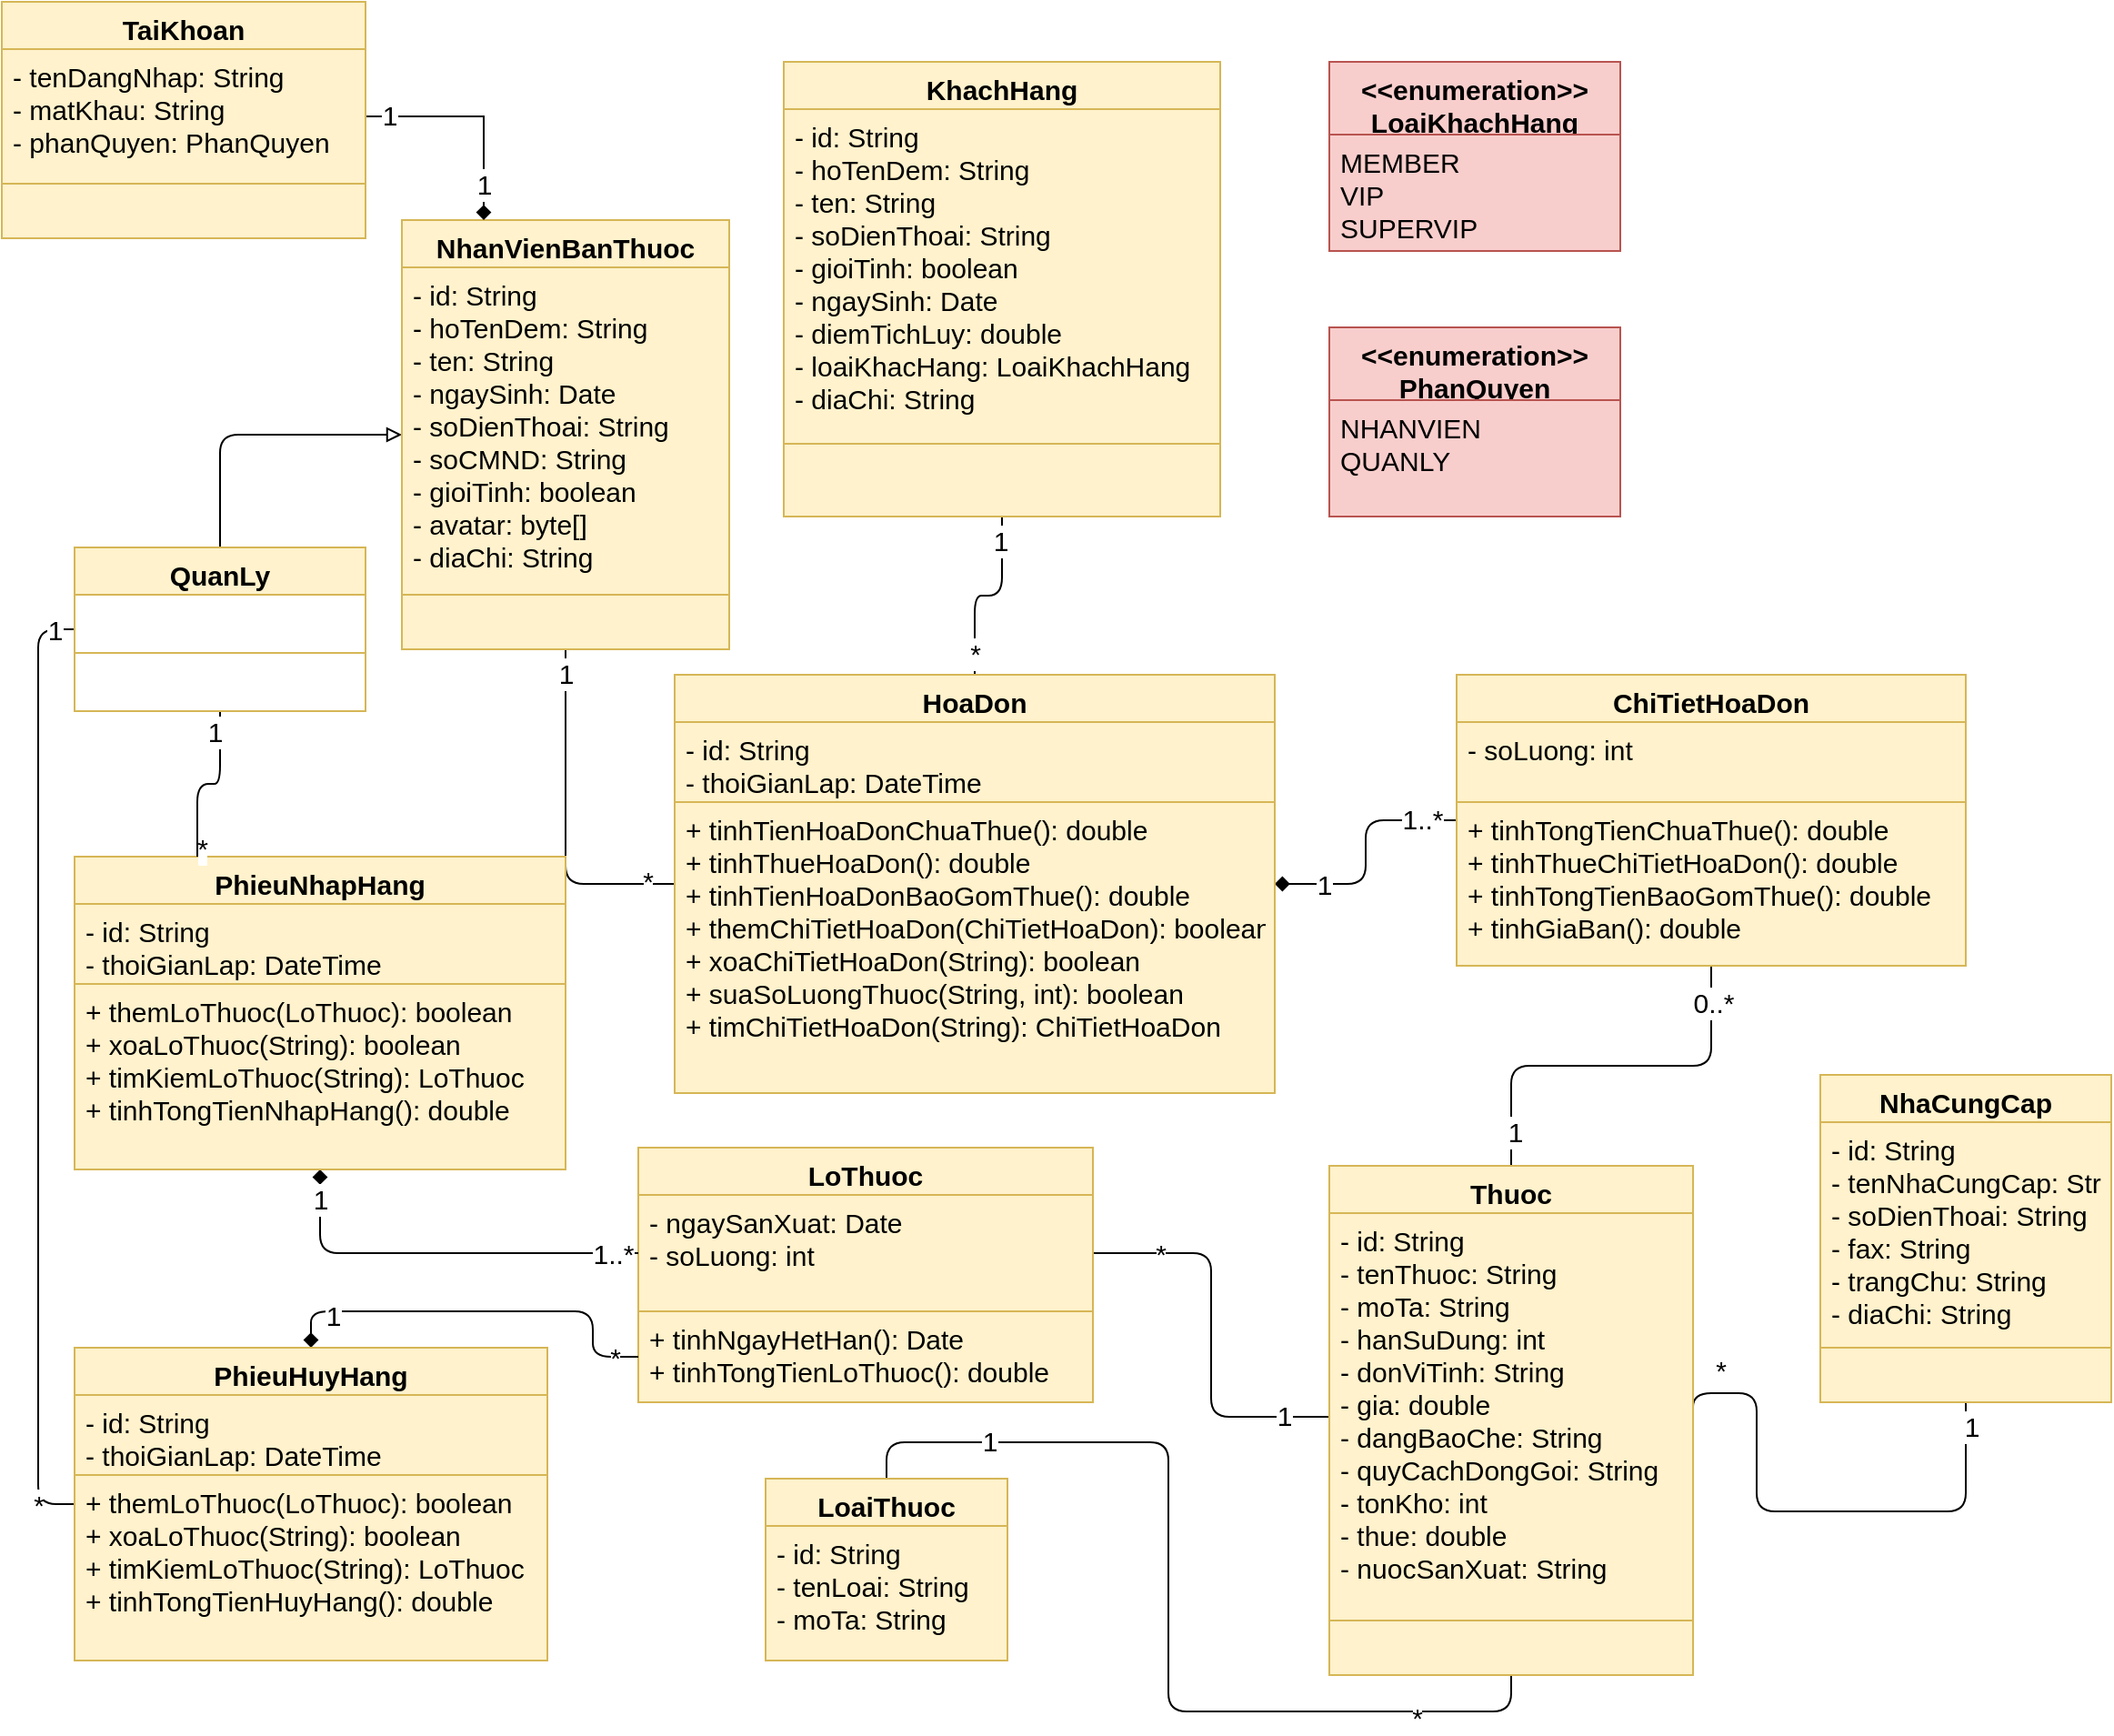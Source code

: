 <mxfile version="13.9.2" type="github">
  <diagram id="xbHlsaspy-tRRXHcZnnt" name="Page-1">
    <mxGraphModel dx="1422" dy="774" grid="1" gridSize="10" guides="1" tooltips="1" connect="1" arrows="1" fold="1" page="1" pageScale="1" pageWidth="827" pageHeight="1169" math="0" shadow="0">
      <root>
        <mxCell id="0" />
        <mxCell id="1" parent="0" />
        <mxCell id="uFQ6r2l2X1fp7kDDctbu-47" style="edgeStyle=orthogonalEdgeStyle;rounded=1;orthogonalLoop=1;jettySize=auto;html=1;exitX=0.5;exitY=0;exitDx=0;exitDy=0;entryX=0.5;entryY=1;entryDx=0;entryDy=0;endArrow=none;endFill=0;fontSize=15;" parent="1" source="uFQ6r2l2X1fp7kDDctbu-43" target="uFQ6r2l2X1fp7kDDctbu-35" edge="1">
          <mxGeometry relative="1" as="geometry" />
        </mxCell>
        <mxCell id="uFQ6r2l2X1fp7kDDctbu-48" value="*" style="edgeLabel;html=1;align=center;verticalAlign=middle;resizable=0;points=[];fontSize=15;" parent="uFQ6r2l2X1fp7kDDctbu-47" vertex="1" connectable="0">
          <mxGeometry x="0.767" relative="1" as="geometry">
            <mxPoint x="-10" y="3" as="offset" />
          </mxGeometry>
        </mxCell>
        <mxCell id="uFQ6r2l2X1fp7kDDctbu-49" value="1" style="edgeLabel;html=1;align=center;verticalAlign=middle;resizable=0;points=[];fontSize=15;" parent="uFQ6r2l2X1fp7kDDctbu-47" vertex="1" connectable="0">
          <mxGeometry x="-0.678" y="1" relative="1" as="geometry">
            <mxPoint x="-9" as="offset" />
          </mxGeometry>
        </mxCell>
        <mxCell id="uFQ6r2l2X1fp7kDDctbu-54" style="edgeStyle=orthogonalEdgeStyle;rounded=1;orthogonalLoop=1;jettySize=auto;html=1;entryX=1;entryY=0.5;entryDx=0;entryDy=0;endArrow=none;endFill=0;exitX=0.5;exitY=1;exitDx=0;exitDy=0;fontSize=15;" parent="1" source="fTJ9FNwrd0KmFmLYS9YP-5" target="uFQ6r2l2X1fp7kDDctbu-35" edge="1">
          <mxGeometry relative="1" as="geometry">
            <mxPoint x="640" y="727" as="sourcePoint" />
            <Array as="points">
              <mxPoint x="1080" y="910" />
              <mxPoint x="965" y="910" />
              <mxPoint x="965" y="845" />
            </Array>
          </mxGeometry>
        </mxCell>
        <mxCell id="uFQ6r2l2X1fp7kDDctbu-55" value="*" style="edgeLabel;html=1;align=center;verticalAlign=middle;resizable=0;points=[];fontSize=15;" parent="uFQ6r2l2X1fp7kDDctbu-54" vertex="1" connectable="0">
          <mxGeometry x="0.795" relative="1" as="geometry">
            <mxPoint y="-13.12" as="offset" />
          </mxGeometry>
        </mxCell>
        <mxCell id="uFQ6r2l2X1fp7kDDctbu-56" value="1" style="edgeLabel;html=1;align=center;verticalAlign=middle;resizable=0;points=[];fontSize=15;" parent="uFQ6r2l2X1fp7kDDctbu-54" vertex="1" connectable="0">
          <mxGeometry x="-0.862" relative="1" as="geometry">
            <mxPoint x="2.5" y="-7.15" as="offset" />
          </mxGeometry>
        </mxCell>
        <mxCell id="uFQ6r2l2X1fp7kDDctbu-72" style="edgeStyle=orthogonalEdgeStyle;rounded=1;orthogonalLoop=1;jettySize=auto;html=1;exitX=1;exitY=0.5;exitDx=0;exitDy=0;endArrow=none;endFill=0;entryX=0;entryY=0.5;entryDx=0;entryDy=0;fontSize=15;" parent="1" source="uFQ6r2l2X1fp7kDDctbu-66" target="uFQ6r2l2X1fp7kDDctbu-36" edge="1">
          <mxGeometry relative="1" as="geometry">
            <mxPoint x="630" y="790" as="targetPoint" />
          </mxGeometry>
        </mxCell>
        <mxCell id="uFQ6r2l2X1fp7kDDctbu-73" value="1" style="edgeLabel;html=1;align=center;verticalAlign=middle;resizable=0;points=[];fontSize=15;" parent="uFQ6r2l2X1fp7kDDctbu-72" vertex="1" connectable="0">
          <mxGeometry x="0.771" y="1" relative="1" as="geometry">
            <mxPoint as="offset" />
          </mxGeometry>
        </mxCell>
        <mxCell id="uFQ6r2l2X1fp7kDDctbu-74" value="*" style="edgeLabel;html=1;align=center;verticalAlign=middle;resizable=0;points=[];fontSize=15;" parent="uFQ6r2l2X1fp7kDDctbu-72" vertex="1" connectable="0">
          <mxGeometry x="-0.669" relative="1" as="geometry">
            <mxPoint as="offset" />
          </mxGeometry>
        </mxCell>
        <mxCell id="uFQ6r2l2X1fp7kDDctbu-105" style="edgeStyle=orthogonalEdgeStyle;rounded=1;orthogonalLoop=1;jettySize=auto;html=1;exitX=0.5;exitY=1;exitDx=0;exitDy=0;entryX=0;entryY=0.5;entryDx=0;entryDy=0;endArrow=none;endFill=0;fontSize=15;" parent="1" source="uFQ6r2l2X1fp7kDDctbu-1" target="uFQ6r2l2X1fp7kDDctbu-75" edge="1">
          <mxGeometry relative="1" as="geometry" />
        </mxCell>
        <mxCell id="uFQ6r2l2X1fp7kDDctbu-106" value="1" style="edgeLabel;html=1;align=center;verticalAlign=middle;resizable=0;points=[];fontSize=15;" parent="uFQ6r2l2X1fp7kDDctbu-105" vertex="1" connectable="0">
          <mxGeometry x="-0.869" relative="1" as="geometry">
            <mxPoint as="offset" />
          </mxGeometry>
        </mxCell>
        <mxCell id="uFQ6r2l2X1fp7kDDctbu-107" value="*" style="edgeLabel;html=1;align=center;verticalAlign=middle;resizable=0;points=[];fontSize=15;" parent="uFQ6r2l2X1fp7kDDctbu-105" vertex="1" connectable="0">
          <mxGeometry x="0.841" y="2" relative="1" as="geometry">
            <mxPoint as="offset" />
          </mxGeometry>
        </mxCell>
        <mxCell id="Kib4g__WSlIBuVMHNUDg-23" style="edgeStyle=orthogonalEdgeStyle;rounded=1;orthogonalLoop=1;jettySize=auto;html=1;exitX=0;exitY=0.5;exitDx=0;exitDy=0;entryX=0.5;entryY=0;entryDx=0;entryDy=0;startArrow=block;startFill=0;endArrow=none;endFill=0;fontSize=15;" parent="1" source="uFQ6r2l2X1fp7kDDctbu-1" target="Kib4g__WSlIBuVMHNUDg-18" edge="1">
          <mxGeometry relative="1" as="geometry" />
        </mxCell>
        <mxCell id="uFQ6r2l2X1fp7kDDctbu-104" style="edgeStyle=orthogonalEdgeStyle;rounded=1;orthogonalLoop=1;jettySize=auto;html=1;exitX=0.5;exitY=1;exitDx=0;exitDy=0;endArrow=none;endFill=0;fontSize=15;" parent="1" source="uFQ6r2l2X1fp7kDDctbu-92" target="uFQ6r2l2X1fp7kDDctbu-75" edge="1">
          <mxGeometry relative="1" as="geometry" />
        </mxCell>
        <mxCell id="uFQ6r2l2X1fp7kDDctbu-108" value="1" style="edgeLabel;html=1;align=center;verticalAlign=middle;resizable=0;points=[];fontSize=15;" parent="uFQ6r2l2X1fp7kDDctbu-104" vertex="1" connectable="0">
          <mxGeometry x="-0.747" y="-1" relative="1" as="geometry">
            <mxPoint as="offset" />
          </mxGeometry>
        </mxCell>
        <mxCell id="uFQ6r2l2X1fp7kDDctbu-109" value="*" style="edgeLabel;html=1;align=center;verticalAlign=middle;resizable=0;points=[];fontSize=15;" parent="uFQ6r2l2X1fp7kDDctbu-104" vertex="1" connectable="0">
          <mxGeometry x="0.765" relative="1" as="geometry">
            <mxPoint as="offset" />
          </mxGeometry>
        </mxCell>
        <mxCell id="uFQ6r2l2X1fp7kDDctbu-83" style="edgeStyle=orthogonalEdgeStyle;rounded=1;orthogonalLoop=1;jettySize=auto;html=1;exitX=0;exitY=0.5;exitDx=0;exitDy=0;endArrow=diamond;endFill=1;fontSize=15;" parent="1" source="uFQ6r2l2X1fp7kDDctbu-79" target="uFQ6r2l2X1fp7kDDctbu-75" edge="1">
          <mxGeometry relative="1" as="geometry" />
        </mxCell>
        <mxCell id="uFQ6r2l2X1fp7kDDctbu-84" value="1" style="edgeLabel;html=1;align=center;verticalAlign=middle;resizable=0;points=[];fontSize=15;" parent="uFQ6r2l2X1fp7kDDctbu-83" vertex="1" connectable="0">
          <mxGeometry x="0.61" relative="1" as="geometry">
            <mxPoint as="offset" />
          </mxGeometry>
        </mxCell>
        <mxCell id="uFQ6r2l2X1fp7kDDctbu-85" value="1..*" style="edgeLabel;html=1;align=center;verticalAlign=middle;resizable=0;points=[];fontSize=15;" parent="uFQ6r2l2X1fp7kDDctbu-83" vertex="1" connectable="0">
          <mxGeometry x="-0.718" y="-1" relative="1" as="geometry">
            <mxPoint as="offset" />
          </mxGeometry>
        </mxCell>
        <mxCell id="uFQ6r2l2X1fp7kDDctbu-89" style="edgeStyle=orthogonalEdgeStyle;rounded=1;orthogonalLoop=1;jettySize=auto;html=1;exitX=0.5;exitY=1;exitDx=0;exitDy=0;entryX=0.5;entryY=0;entryDx=0;entryDy=0;endArrow=none;endFill=0;fontSize=15;" parent="1" source="uFQ6r2l2X1fp7kDDctbu-79" target="uFQ6r2l2X1fp7kDDctbu-35" edge="1">
          <mxGeometry relative="1" as="geometry" />
        </mxCell>
        <mxCell id="uFQ6r2l2X1fp7kDDctbu-90" value="0..*" style="edgeLabel;html=1;align=center;verticalAlign=middle;resizable=0;points=[];fontSize=15;" parent="uFQ6r2l2X1fp7kDDctbu-89" vertex="1" connectable="0">
          <mxGeometry x="-0.821" y="1" relative="1" as="geometry">
            <mxPoint as="offset" />
          </mxGeometry>
        </mxCell>
        <mxCell id="uFQ6r2l2X1fp7kDDctbu-91" value="1" style="edgeLabel;html=1;align=center;verticalAlign=middle;resizable=0;points=[];fontSize=15;" parent="uFQ6r2l2X1fp7kDDctbu-89" vertex="1" connectable="0">
          <mxGeometry x="0.821" y="2" relative="1" as="geometry">
            <mxPoint as="offset" />
          </mxGeometry>
        </mxCell>
        <mxCell id="uFQ6r2l2X1fp7kDDctbu-92" value="KhachHang" style="swimlane;fontStyle=1;align=center;verticalAlign=top;childLayout=stackLayout;horizontal=1;startSize=26;horizontalStack=0;resizeParent=1;resizeParentMax=0;resizeLast=0;collapsible=1;marginBottom=0;fillColor=#fff2cc;strokeColor=#d6b656;fontSize=15;" parent="1" vertex="1">
          <mxGeometry x="430" y="113" width="240" height="250" as="geometry" />
        </mxCell>
        <mxCell id="uFQ6r2l2X1fp7kDDctbu-93" value="- id: String&#xa;- hoTenDem: String&#xa;- ten: String&#xa;- soDienThoai: String&#xa;- gioiTinh: boolean&#xa;- ngaySinh: Date&#xa;- diemTichLuy: double&#xa;- loaiKhacHang: LoaiKhachHang&#xa;- diaChi: String" style="text;strokeColor=#d6b656;fillColor=#fff2cc;align=left;verticalAlign=top;spacingLeft=4;spacingRight=4;overflow=hidden;rotatable=0;points=[[0,0.5],[1,0.5]];portConstraint=eastwest;fontSize=15;" parent="uFQ6r2l2X1fp7kDDctbu-92" vertex="1">
          <mxGeometry y="26" width="240" height="184" as="geometry" />
        </mxCell>
        <mxCell id="fTJ9FNwrd0KmFmLYS9YP-3" value="" style="rounded=0;whiteSpace=wrap;html=1;fillColor=#fff2cc;strokeColor=#d6b656;fontSize=15;" parent="uFQ6r2l2X1fp7kDDctbu-92" vertex="1">
          <mxGeometry y="210" width="240" height="40" as="geometry" />
        </mxCell>
        <mxCell id="uFQ6r2l2X1fp7kDDctbu-65" value="LoThuoc" style="swimlane;fontStyle=1;align=center;verticalAlign=top;childLayout=stackLayout;horizontal=1;startSize=26;horizontalStack=0;resizeParent=1;resizeParentMax=0;resizeLast=0;collapsible=1;marginBottom=0;fillColor=#fff2cc;strokeColor=#d6b656;fontSize=15;" parent="1" vertex="1">
          <mxGeometry x="350" y="710" width="250" height="140" as="geometry" />
        </mxCell>
        <mxCell id="uFQ6r2l2X1fp7kDDctbu-66" value="- ngaySanXuat: Date&#xa;- soLuong: int" style="text;strokeColor=#d6b656;fillColor=#fff2cc;align=left;verticalAlign=top;spacingLeft=4;spacingRight=4;overflow=hidden;rotatable=0;points=[[0,0.5],[1,0.5]];portConstraint=eastwest;fontSize=15;" parent="uFQ6r2l2X1fp7kDDctbu-65" vertex="1">
          <mxGeometry y="26" width="250" height="64" as="geometry" />
        </mxCell>
        <mxCell id="uFQ6r2l2X1fp7kDDctbu-68" value="+ tinhNgayHetHan(): Date&#xa;+ tinhTongTienLoThuoc(): double" style="text;strokeColor=#d6b656;fillColor=#fff2cc;align=left;verticalAlign=top;spacingLeft=4;spacingRight=4;overflow=hidden;rotatable=0;points=[[0,0.5],[1,0.5]];portConstraint=eastwest;fontSize=15;" parent="uFQ6r2l2X1fp7kDDctbu-65" vertex="1">
          <mxGeometry y="90" width="250" height="50" as="geometry" />
        </mxCell>
        <mxCell id="Kib4g__WSlIBuVMHNUDg-15" style="edgeStyle=orthogonalEdgeStyle;rounded=1;orthogonalLoop=1;jettySize=auto;html=1;exitX=0.5;exitY=1;exitDx=0;exitDy=0;entryX=0;entryY=0.5;entryDx=0;entryDy=0;startArrow=diamond;startFill=1;endArrow=none;endFill=0;fontSize=15;" parent="1" source="Kib4g__WSlIBuVMHNUDg-11" target="uFQ6r2l2X1fp7kDDctbu-66" edge="1">
          <mxGeometry relative="1" as="geometry" />
        </mxCell>
        <mxCell id="Kib4g__WSlIBuVMHNUDg-16" value="1" style="edgeLabel;html=1;align=center;verticalAlign=middle;resizable=0;points=[];fontSize=15;" parent="Kib4g__WSlIBuVMHNUDg-15" vertex="1" connectable="0">
          <mxGeometry x="-0.86" relative="1" as="geometry">
            <mxPoint as="offset" />
          </mxGeometry>
        </mxCell>
        <mxCell id="Kib4g__WSlIBuVMHNUDg-17" value="1..*" style="edgeLabel;html=1;align=center;verticalAlign=middle;resizable=0;points=[];fontSize=15;" parent="Kib4g__WSlIBuVMHNUDg-15" vertex="1" connectable="0">
          <mxGeometry x="0.874" relative="1" as="geometry">
            <mxPoint as="offset" />
          </mxGeometry>
        </mxCell>
        <mxCell id="Kib4g__WSlIBuVMHNUDg-11" value="PhieuNhapHang" style="swimlane;fontStyle=1;align=center;verticalAlign=top;childLayout=stackLayout;horizontal=1;startSize=26;horizontalStack=0;resizeParent=1;resizeParentMax=0;resizeLast=0;collapsible=1;marginBottom=0;fillColor=#fff2cc;strokeColor=#d6b656;fontSize=15;" parent="1" vertex="1">
          <mxGeometry x="40" y="550" width="270" height="172" as="geometry" />
        </mxCell>
        <mxCell id="Kib4g__WSlIBuVMHNUDg-12" value="- id: String&#xa;- thoiGianLap: DateTime " style="text;strokeColor=#d6b656;fillColor=#fff2cc;align=left;verticalAlign=top;spacingLeft=4;spacingRight=4;overflow=hidden;rotatable=0;points=[[0,0.5],[1,0.5]];portConstraint=eastwest;fontSize=15;" parent="Kib4g__WSlIBuVMHNUDg-11" vertex="1">
          <mxGeometry y="26" width="270" height="44" as="geometry" />
        </mxCell>
        <mxCell id="Kib4g__WSlIBuVMHNUDg-14" value="+ themLoThuoc(LoThuoc): boolean&#xa;+ xoaLoThuoc(String): boolean&#xa;+ timKiemLoThuoc(String): LoThuoc&#xa;+ tinhTongTienNhapHang(): double" style="text;strokeColor=#d6b656;fillColor=#fff2cc;align=left;verticalAlign=top;spacingLeft=4;spacingRight=4;overflow=hidden;rotatable=0;points=[[0,0.5],[1,0.5]];portConstraint=eastwest;fontSize=15;" parent="Kib4g__WSlIBuVMHNUDg-11" vertex="1">
          <mxGeometry y="70" width="270" height="102" as="geometry" />
        </mxCell>
        <mxCell id="Kib4g__WSlIBuVMHNUDg-22" style="edgeStyle=orthogonalEdgeStyle;rounded=1;orthogonalLoop=1;jettySize=auto;html=1;exitX=0.25;exitY=0;exitDx=0;exitDy=0;entryX=0.5;entryY=1;entryDx=0;entryDy=0;startArrow=none;startFill=0;endArrow=none;endFill=0;fontSize=15;" parent="1" source="Kib4g__WSlIBuVMHNUDg-11" target="Kib4g__WSlIBuVMHNUDg-18" edge="1">
          <mxGeometry relative="1" as="geometry" />
        </mxCell>
        <mxCell id="Kib4g__WSlIBuVMHNUDg-24" value="1" style="edgeLabel;html=1;align=center;verticalAlign=middle;resizable=0;points=[];fontSize=15;" parent="Kib4g__WSlIBuVMHNUDg-22" vertex="1" connectable="0">
          <mxGeometry x="0.766" y="3" relative="1" as="geometry">
            <mxPoint as="offset" />
          </mxGeometry>
        </mxCell>
        <mxCell id="Kib4g__WSlIBuVMHNUDg-25" value="*" style="edgeLabel;html=1;align=center;verticalAlign=middle;resizable=0;points=[];fontSize=15;" parent="Kib4g__WSlIBuVMHNUDg-22" vertex="1" connectable="0">
          <mxGeometry x="-0.881" y="-2" relative="1" as="geometry">
            <mxPoint as="offset" />
          </mxGeometry>
        </mxCell>
        <mxCell id="Kib4g__WSlIBuVMHNUDg-31" style="edgeStyle=orthogonalEdgeStyle;rounded=1;orthogonalLoop=1;jettySize=auto;html=1;exitX=0.5;exitY=0;exitDx=0;exitDy=0;entryX=0;entryY=0.5;entryDx=0;entryDy=0;startArrow=diamond;startFill=1;endArrow=none;endFill=0;fontSize=15;" parent="1" source="Kib4g__WSlIBuVMHNUDg-28" target="uFQ6r2l2X1fp7kDDctbu-68" edge="1">
          <mxGeometry relative="1" as="geometry" />
        </mxCell>
        <mxCell id="Kib4g__WSlIBuVMHNUDg-32" value="1" style="edgeLabel;html=1;align=center;verticalAlign=middle;resizable=0;points=[];fontSize=15;" parent="Kib4g__WSlIBuVMHNUDg-31" vertex="1" connectable="0">
          <mxGeometry x="-0.838" y="-12" relative="1" as="geometry">
            <mxPoint as="offset" />
          </mxGeometry>
        </mxCell>
        <mxCell id="Kib4g__WSlIBuVMHNUDg-33" value="*" style="edgeLabel;html=1;align=center;verticalAlign=middle;resizable=0;points=[];fontSize=15;" parent="Kib4g__WSlIBuVMHNUDg-31" vertex="1" connectable="0">
          <mxGeometry x="0.881" relative="1" as="geometry">
            <mxPoint as="offset" />
          </mxGeometry>
        </mxCell>
        <mxCell id="Kib4g__WSlIBuVMHNUDg-34" style="edgeStyle=orthogonalEdgeStyle;rounded=1;orthogonalLoop=1;jettySize=auto;html=1;exitX=0;exitY=0.5;exitDx=0;exitDy=0;entryX=0;entryY=0.5;entryDx=0;entryDy=0;startArrow=none;startFill=0;endArrow=none;endFill=0;fontSize=15;" parent="1" source="Kib4g__WSlIBuVMHNUDg-28" target="Kib4g__WSlIBuVMHNUDg-18" edge="1">
          <mxGeometry relative="1" as="geometry" />
        </mxCell>
        <mxCell id="Kib4g__WSlIBuVMHNUDg-35" value="*" style="edgeLabel;html=1;align=center;verticalAlign=middle;resizable=0;points=[];fontSize=15;" parent="Kib4g__WSlIBuVMHNUDg-34" vertex="1" connectable="0">
          <mxGeometry x="-0.924" relative="1" as="geometry">
            <mxPoint as="offset" />
          </mxGeometry>
        </mxCell>
        <mxCell id="Kib4g__WSlIBuVMHNUDg-36" value="1" style="edgeLabel;html=1;align=center;verticalAlign=middle;resizable=0;points=[];fontSize=15;" parent="Kib4g__WSlIBuVMHNUDg-34" vertex="1" connectable="0">
          <mxGeometry x="0.956" relative="1" as="geometry">
            <mxPoint as="offset" />
          </mxGeometry>
        </mxCell>
        <mxCell id="uFQ6r2l2X1fp7kDDctbu-1" value="NhanVienBanThuoc" style="swimlane;fontStyle=1;align=center;verticalAlign=top;childLayout=stackLayout;horizontal=1;startSize=26;horizontalStack=0;resizeParent=1;resizeParentMax=0;resizeLast=0;collapsible=1;marginBottom=0;fillColor=#fff2cc;strokeColor=#d6b656;fontSize=15;" parent="1" vertex="1">
          <mxGeometry x="220" y="200" width="180" height="236" as="geometry" />
        </mxCell>
        <mxCell id="uFQ6r2l2X1fp7kDDctbu-2" value="- id: String&#xa;- hoTenDem: String&#xa;- ten: String&#xa;- ngaySinh: Date&#xa;- soDienThoai: String&#xa;- soCMND: String&#xa;- gioiTinh: boolean&#xa;- avatar: byte[]&#xa;- diaChi: String" style="text;strokeColor=#d6b656;fillColor=#fff2cc;align=left;verticalAlign=top;spacingLeft=4;spacingRight=4;overflow=hidden;rotatable=0;points=[[0,0.5],[1,0.5]];portConstraint=eastwest;fontSize=15;" parent="uFQ6r2l2X1fp7kDDctbu-1" vertex="1">
          <mxGeometry y="26" width="180" height="180" as="geometry" />
        </mxCell>
        <mxCell id="fTJ9FNwrd0KmFmLYS9YP-2" value="" style="rounded=0;whiteSpace=wrap;html=1;fillColor=#fff2cc;strokeColor=#d6b656;fontSize=15;" parent="uFQ6r2l2X1fp7kDDctbu-1" vertex="1">
          <mxGeometry y="206" width="180" height="30" as="geometry" />
        </mxCell>
        <mxCell id="Kib4g__WSlIBuVMHNUDg-28" value="PhieuHuyHang" style="swimlane;fontStyle=1;align=center;verticalAlign=top;childLayout=stackLayout;horizontal=1;startSize=26;horizontalStack=0;resizeParent=1;resizeParentMax=0;resizeLast=0;collapsible=1;marginBottom=0;fillColor=#fff2cc;strokeColor=#d6b656;fontSize=15;" parent="1" vertex="1">
          <mxGeometry x="40" y="820" width="260" height="172" as="geometry" />
        </mxCell>
        <mxCell id="Kib4g__WSlIBuVMHNUDg-29" value="- id: String&#xa;- thoiGianLap: DateTime " style="text;strokeColor=#d6b656;fillColor=#fff2cc;align=left;verticalAlign=top;spacingLeft=4;spacingRight=4;overflow=hidden;rotatable=0;points=[[0,0.5],[1,0.5]];portConstraint=eastwest;fontSize=15;" parent="Kib4g__WSlIBuVMHNUDg-28" vertex="1">
          <mxGeometry y="26" width="260" height="44" as="geometry" />
        </mxCell>
        <mxCell id="Kib4g__WSlIBuVMHNUDg-30" value="+ themLoThuoc(LoThuoc): boolean&#xa;+ xoaLoThuoc(String): boolean&#xa;+ timKiemLoThuoc(String): LoThuoc&#xa;+ tinhTongTienHuyHang(): double" style="text;strokeColor=#d6b656;fillColor=#fff2cc;align=left;verticalAlign=top;spacingLeft=4;spacingRight=4;overflow=hidden;rotatable=0;points=[[0,0.5],[1,0.5]];portConstraint=eastwest;fontSize=15;" parent="Kib4g__WSlIBuVMHNUDg-28" vertex="1">
          <mxGeometry y="70" width="260" height="102" as="geometry" />
        </mxCell>
        <mxCell id="WqIan-TGnd7wOQb-OVj8-5" style="edgeStyle=orthogonalEdgeStyle;rounded=0;orthogonalLoop=1;jettySize=auto;html=1;exitX=1;exitY=0.5;exitDx=0;exitDy=0;entryX=0.25;entryY=0;entryDx=0;entryDy=0;endArrow=diamond;endFill=1;fontSize=15;" parent="1" source="WqIan-TGnd7wOQb-OVj8-2" target="uFQ6r2l2X1fp7kDDctbu-1" edge="1">
          <mxGeometry relative="1" as="geometry" />
        </mxCell>
        <mxCell id="WqIan-TGnd7wOQb-OVj8-6" value="1" style="edgeLabel;html=1;align=center;verticalAlign=middle;resizable=0;points=[];fontSize=15;" parent="WqIan-TGnd7wOQb-OVj8-5" vertex="1" connectable="0">
          <mxGeometry x="-0.797" y="1" relative="1" as="geometry">
            <mxPoint as="offset" />
          </mxGeometry>
        </mxCell>
        <mxCell id="WqIan-TGnd7wOQb-OVj8-7" value="1" style="edgeLabel;html=1;align=center;verticalAlign=middle;resizable=0;points=[];fontSize=15;" parent="WqIan-TGnd7wOQb-OVj8-5" vertex="1" connectable="0">
          <mxGeometry x="0.782" relative="1" as="geometry">
            <mxPoint y="-6.57" as="offset" />
          </mxGeometry>
        </mxCell>
        <mxCell id="WqIan-TGnd7wOQb-OVj8-1" value="TaiKhoan" style="swimlane;fontStyle=1;align=center;verticalAlign=top;childLayout=stackLayout;horizontal=1;startSize=26;horizontalStack=0;resizeParent=1;resizeParentMax=0;resizeLast=0;collapsible=1;marginBottom=0;fillColor=#fff2cc;strokeColor=#d6b656;fontSize=15;" parent="1" vertex="1">
          <mxGeometry y="80" width="200" height="130" as="geometry" />
        </mxCell>
        <mxCell id="WqIan-TGnd7wOQb-OVj8-2" value="- tenDangNhap: String&#xa;- matKhau: String&#xa;- phanQuyen: PhanQuyen" style="text;strokeColor=#d6b656;fillColor=#fff2cc;align=left;verticalAlign=top;spacingLeft=4;spacingRight=4;overflow=hidden;rotatable=0;points=[[0,0.5],[1,0.5]];portConstraint=eastwest;fontSize=15;" parent="WqIan-TGnd7wOQb-OVj8-1" vertex="1">
          <mxGeometry y="26" width="200" height="74" as="geometry" />
        </mxCell>
        <mxCell id="fTJ9FNwrd0KmFmLYS9YP-1" value="" style="rounded=0;whiteSpace=wrap;html=1;fillColor=#fff2cc;strokeColor=#d6b656;fontSize=15;" parent="WqIan-TGnd7wOQb-OVj8-1" vertex="1">
          <mxGeometry y="100" width="200" height="30" as="geometry" />
        </mxCell>
        <mxCell id="Kib4g__WSlIBuVMHNUDg-18" value="QuanLy" style="swimlane;fontStyle=1;align=center;verticalAlign=top;childLayout=stackLayout;horizontal=1;startSize=26;horizontalStack=0;resizeParent=1;resizeParentMax=0;resizeLast=0;collapsible=1;marginBottom=0;fillColor=#fff2cc;strokeColor=#d6b656;fontSize=15;" parent="1" vertex="1">
          <mxGeometry x="40" y="380" width="160" height="90" as="geometry" />
        </mxCell>
        <mxCell id="Kib4g__WSlIBuVMHNUDg-20" value="" style="line;strokeWidth=1;fillColor=#fff2cc;align=left;verticalAlign=middle;spacingTop=-1;spacingLeft=3;spacingRight=3;rotatable=0;labelPosition=right;points=[];portConstraint=eastwest;strokeColor=#d6b656;fontSize=15;" parent="Kib4g__WSlIBuVMHNUDg-18" vertex="1">
          <mxGeometry y="26" width="160" height="64" as="geometry" />
        </mxCell>
        <mxCell id="uFQ6r2l2X1fp7kDDctbu-43" value="LoaiThuoc" style="swimlane;fontStyle=1;align=center;verticalAlign=top;childLayout=stackLayout;horizontal=1;startSize=26;horizontalStack=0;resizeParent=1;resizeParentMax=0;resizeLast=0;collapsible=1;marginBottom=0;fillColor=#fff2cc;strokeColor=#d6b656;fontSize=15;" parent="1" vertex="1">
          <mxGeometry x="420" y="892" width="133" height="100" as="geometry" />
        </mxCell>
        <mxCell id="uFQ6r2l2X1fp7kDDctbu-44" value="- id: String&#xa;- tenLoai: String&#xa;- moTa: String" style="text;strokeColor=#d6b656;fillColor=#fff2cc;align=left;verticalAlign=top;spacingLeft=4;spacingRight=4;overflow=hidden;rotatable=0;points=[[0,0.5],[1,0.5]];portConstraint=eastwest;fontSize=15;" parent="uFQ6r2l2X1fp7kDDctbu-43" vertex="1">
          <mxGeometry y="26" width="133" height="74" as="geometry" />
        </mxCell>
        <mxCell id="uFQ6r2l2X1fp7kDDctbu-75" value="HoaDon" style="swimlane;fontStyle=1;align=center;verticalAlign=top;childLayout=stackLayout;horizontal=1;startSize=26;horizontalStack=0;resizeParent=1;resizeParentMax=0;resizeLast=0;collapsible=1;marginBottom=0;fillColor=#fff2cc;strokeColor=#d6b656;fontSize=15;" parent="1" vertex="1">
          <mxGeometry x="370" y="450" width="330" height="230" as="geometry" />
        </mxCell>
        <mxCell id="uFQ6r2l2X1fp7kDDctbu-76" value="- id: String&#xa;- thoiGianLap: DateTime" style="text;strokeColor=#d6b656;fillColor=#fff2cc;align=left;verticalAlign=top;spacingLeft=4;spacingRight=4;overflow=hidden;rotatable=0;points=[[0,0.5],[1,0.5]];portConstraint=eastwest;fontSize=15;" parent="uFQ6r2l2X1fp7kDDctbu-75" vertex="1">
          <mxGeometry y="26" width="330" height="44" as="geometry" />
        </mxCell>
        <mxCell id="uFQ6r2l2X1fp7kDDctbu-78" value="+ tinhTienHoaDonChuaThue(): double&#xa;+ tinhThueHoaDon(): double&#xa;+ tinhTienHoaDonBaoGomThue(): double&#xa;+ themChiTietHoaDon(ChiTietHoaDon): boolean&#xa;+ xoaChiTietHoaDon(String): boolean&#xa;+ suaSoLuongThuoc(String, int): boolean&#xa;+ timChiTietHoaDon(String): ChiTietHoaDon" style="text;strokeColor=#d6b656;fillColor=#fff2cc;align=left;verticalAlign=top;spacingLeft=4;spacingRight=4;overflow=hidden;rotatable=0;points=[[0,0.5],[1,0.5]];portConstraint=eastwest;fontSize=15;" parent="uFQ6r2l2X1fp7kDDctbu-75" vertex="1">
          <mxGeometry y="70" width="330" height="160" as="geometry" />
        </mxCell>
        <mxCell id="uFQ6r2l2X1fp7kDDctbu-35" value="Thuoc" style="swimlane;fontStyle=1;align=center;verticalAlign=top;childLayout=stackLayout;horizontal=1;startSize=26;horizontalStack=0;resizeParent=1;resizeParentMax=0;resizeLast=0;collapsible=1;marginBottom=0;fillColor=#fff2cc;strokeColor=#d6b656;fontSize=15;" parent="1" vertex="1">
          <mxGeometry x="730" y="720" width="200" height="280" as="geometry" />
        </mxCell>
        <mxCell id="uFQ6r2l2X1fp7kDDctbu-36" value="- id: String&#xa;- tenThuoc: String&#xa;- moTa: String&#xa;- hanSuDung: int&#xa;- donViTinh: String&#xa;- gia: double&#xa;- dangBaoChe: String&#xa;- quyCachDongGoi: String&#xa;- tonKho: int&#xa;- thue: double&#xa;- nuocSanXuat: String" style="text;strokeColor=#d6b656;fillColor=#fff2cc;align=left;verticalAlign=top;spacingLeft=4;spacingRight=4;overflow=hidden;rotatable=0;points=[[0,0.5],[1,0.5]];portConstraint=eastwest;fontSize=15;" parent="uFQ6r2l2X1fp7kDDctbu-35" vertex="1">
          <mxGeometry y="26" width="200" height="224" as="geometry" />
        </mxCell>
        <mxCell id="fTJ9FNwrd0KmFmLYS9YP-9" value="" style="rounded=0;whiteSpace=wrap;html=1;fillColor=#fff2cc;strokeColor=#d6b656;fontSize=15;" parent="uFQ6r2l2X1fp7kDDctbu-35" vertex="1">
          <mxGeometry y="250" width="200" height="30" as="geometry" />
        </mxCell>
        <mxCell id="uFQ6r2l2X1fp7kDDctbu-79" value="ChiTietHoaDon" style="swimlane;fontStyle=1;align=center;verticalAlign=top;childLayout=stackLayout;horizontal=1;startSize=26;horizontalStack=0;resizeParent=1;resizeParentMax=0;resizeLast=0;collapsible=1;marginBottom=0;fillColor=#fff2cc;strokeColor=#d6b656;fontSize=15;" parent="1" vertex="1">
          <mxGeometry x="800" y="450" width="280" height="160" as="geometry" />
        </mxCell>
        <mxCell id="uFQ6r2l2X1fp7kDDctbu-80" value="- soLuong: int" style="text;strokeColor=#d6b656;fillColor=#fff2cc;align=left;verticalAlign=top;spacingLeft=4;spacingRight=4;overflow=hidden;rotatable=0;points=[[0,0.5],[1,0.5]];portConstraint=eastwest;fontSize=15;" parent="uFQ6r2l2X1fp7kDDctbu-79" vertex="1">
          <mxGeometry y="26" width="280" height="44" as="geometry" />
        </mxCell>
        <mxCell id="uFQ6r2l2X1fp7kDDctbu-82" value="+ tinhTongTienChuaThue(): double&#xa;+ tinhThueChiTietHoaDon(): double&#xa;+ tinhTongTienBaoGomThue(): double&#xa;+ tinhGiaBan(): double" style="text;strokeColor=#d6b656;fillColor=#fff2cc;align=left;verticalAlign=top;spacingLeft=4;spacingRight=4;overflow=hidden;rotatable=0;points=[[0,0.5],[1,0.5]];portConstraint=eastwest;fontSize=15;" parent="uFQ6r2l2X1fp7kDDctbu-79" vertex="1">
          <mxGeometry y="70" width="280" height="90" as="geometry" />
        </mxCell>
        <mxCell id="uFQ6r2l2X1fp7kDDctbu-50" value="NhaCungCap" style="swimlane;fontStyle=1;align=center;verticalAlign=top;childLayout=stackLayout;horizontal=1;startSize=26;horizontalStack=0;resizeParent=1;resizeParentMax=0;resizeLast=0;collapsible=1;marginBottom=0;fillColor=#fff2cc;strokeColor=#d6b656;fontSize=15;" parent="1" vertex="1">
          <mxGeometry x="1000" y="670" width="160" height="180" as="geometry" />
        </mxCell>
        <mxCell id="uFQ6r2l2X1fp7kDDctbu-51" value="- id: String&#xa;- tenNhaCungCap: String&#xa;- soDienThoai: String&#xa;- fax: String&#xa;- trangChu: String&#xa;- diaChi: String" style="text;strokeColor=#d6b656;fillColor=#fff2cc;align=left;verticalAlign=top;spacingLeft=4;spacingRight=4;overflow=hidden;rotatable=0;points=[[0,0.5],[1,0.5]];portConstraint=eastwest;fontSize=15;" parent="uFQ6r2l2X1fp7kDDctbu-50" vertex="1">
          <mxGeometry y="26" width="160" height="124" as="geometry" />
        </mxCell>
        <mxCell id="fTJ9FNwrd0KmFmLYS9YP-5" value="" style="rounded=0;whiteSpace=wrap;html=1;fillColor=#fff2cc;strokeColor=#d6b656;fontSize=15;" parent="uFQ6r2l2X1fp7kDDctbu-50" vertex="1">
          <mxGeometry y="150" width="160" height="30" as="geometry" />
        </mxCell>
        <mxCell id="uFQ6r2l2X1fp7kDDctbu-100" value="&lt;&lt;enumeration&gt;&gt;&#xa;LoaiKhachHang" style="swimlane;fontStyle=1;align=center;verticalAlign=top;childLayout=stackLayout;horizontal=1;startSize=40;horizontalStack=0;resizeParent=1;resizeParentMax=0;resizeLast=0;collapsible=1;marginBottom=0;fillColor=#f8cecc;strokeColor=#b85450;fontSize=15;" parent="1" vertex="1">
          <mxGeometry x="730" y="113" width="160" height="104" as="geometry" />
        </mxCell>
        <mxCell id="uFQ6r2l2X1fp7kDDctbu-101" value="MEMBER&#xa;VIP&#xa;SUPERVIP" style="text;strokeColor=#b85450;fillColor=#f8cecc;align=left;verticalAlign=top;spacingLeft=4;spacingRight=4;overflow=hidden;rotatable=0;points=[[0,0.5],[1,0.5]];portConstraint=eastwest;fontSize=15;" parent="uFQ6r2l2X1fp7kDDctbu-100" vertex="1">
          <mxGeometry y="40" width="160" height="64" as="geometry" />
        </mxCell>
        <mxCell id="aTArbWL-XtHq55EYso2_-1" value="&lt;&lt;enumeration&gt;&gt;&#xa;PhanQuyen" style="swimlane;fontStyle=1;align=center;verticalAlign=top;childLayout=stackLayout;horizontal=1;startSize=40;horizontalStack=0;resizeParent=1;resizeParentMax=0;resizeLast=0;collapsible=1;marginBottom=0;fillColor=#f8cecc;strokeColor=#b85450;fontSize=15;" parent="1" vertex="1">
          <mxGeometry x="730" y="259" width="160" height="104" as="geometry" />
        </mxCell>
        <mxCell id="aTArbWL-XtHq55EYso2_-2" value="NHANVIEN&#xa;QUANLY" style="text;strokeColor=#b85450;fillColor=#f8cecc;align=left;verticalAlign=top;spacingLeft=4;spacingRight=4;overflow=hidden;rotatable=0;points=[[0,0.5],[1,0.5]];portConstraint=eastwest;fontSize=15;" parent="aTArbWL-XtHq55EYso2_-1" vertex="1">
          <mxGeometry y="40" width="160" height="64" as="geometry" />
        </mxCell>
      </root>
    </mxGraphModel>
  </diagram>
</mxfile>
